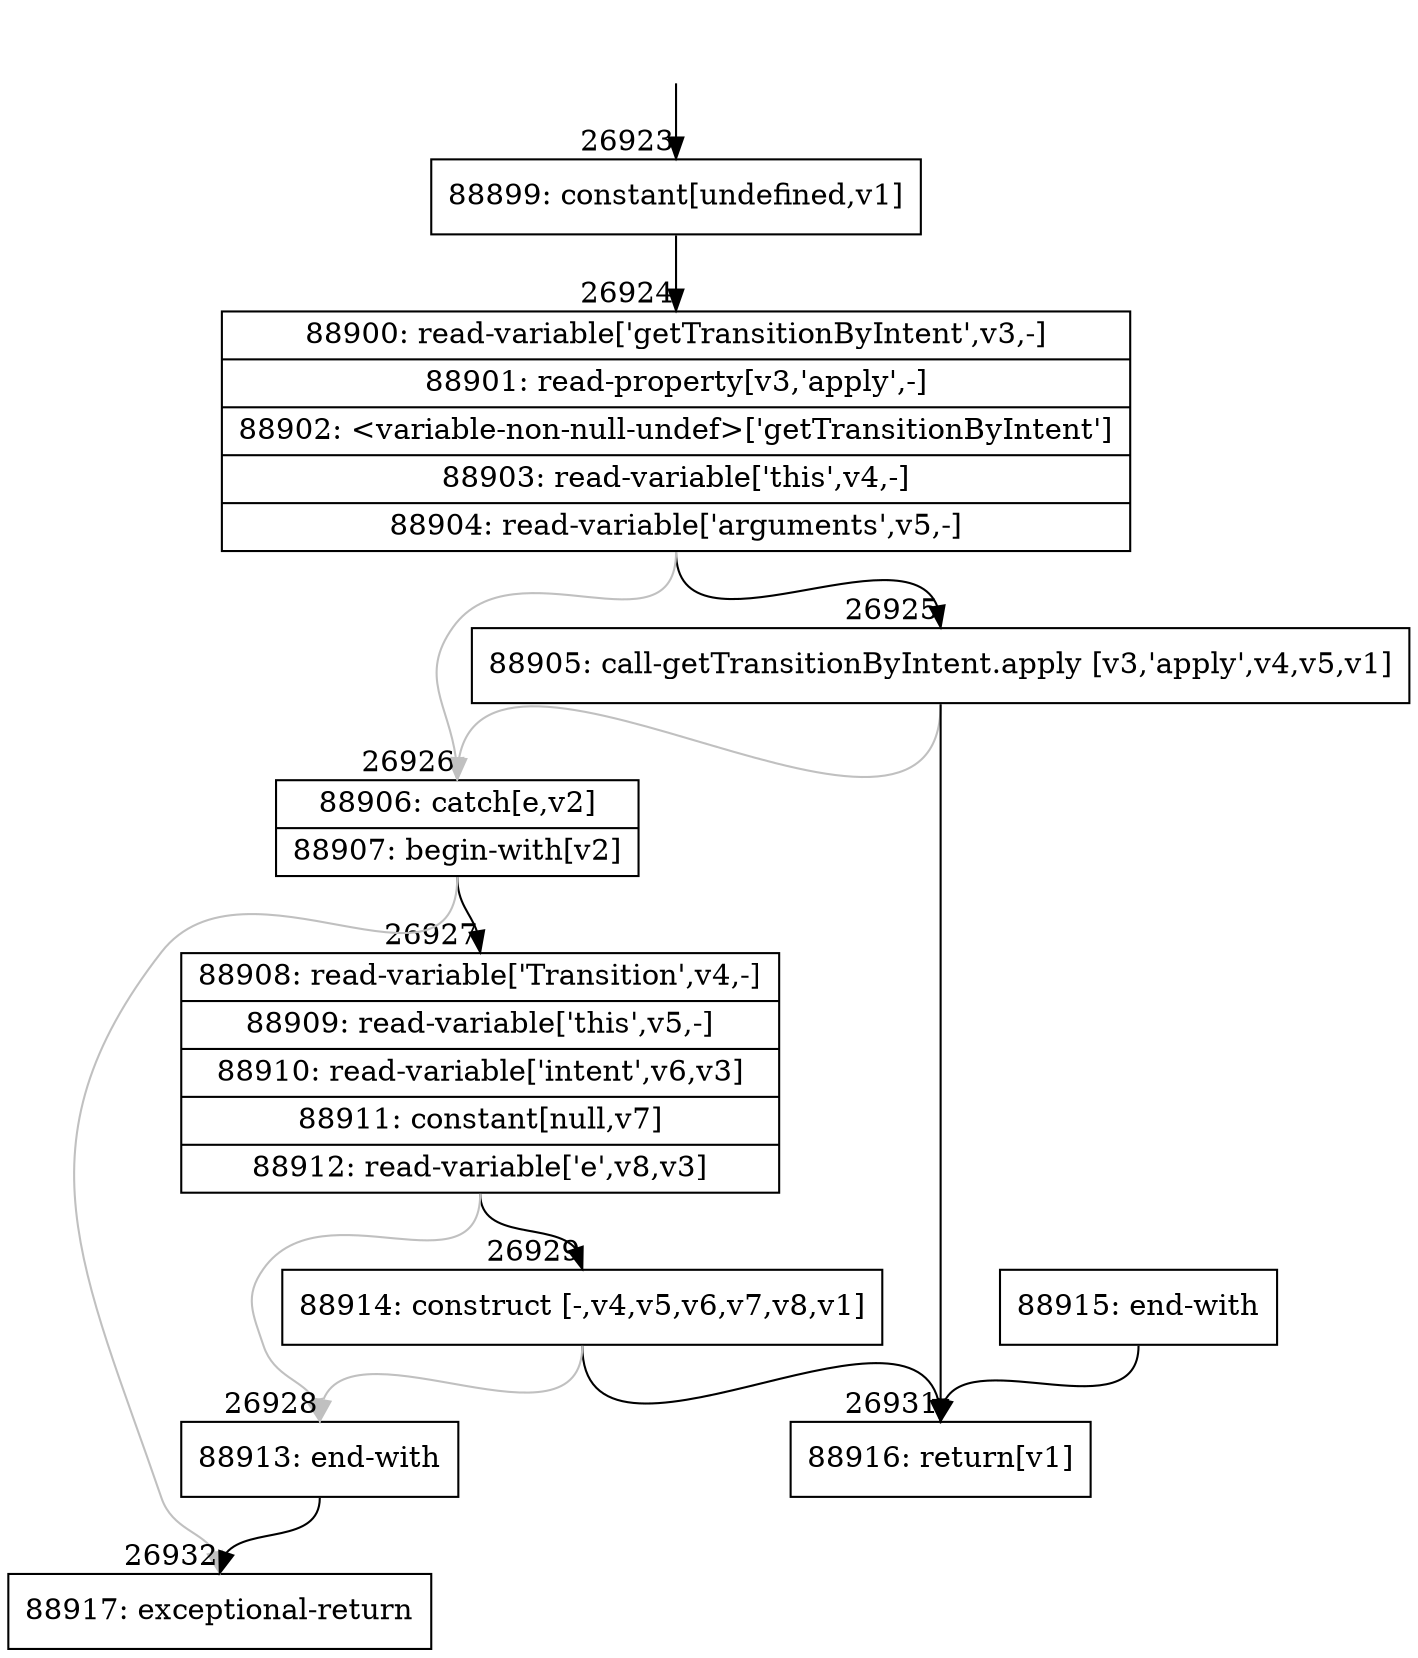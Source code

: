 digraph {
rankdir="TD"
BB_entry2360[shape=none,label=""];
BB_entry2360 -> BB26923 [tailport=s, headport=n, headlabel="    26923"]
BB26923 [shape=record label="{88899: constant[undefined,v1]}" ] 
BB26923 -> BB26924 [tailport=s, headport=n, headlabel="      26924"]
BB26924 [shape=record label="{88900: read-variable['getTransitionByIntent',v3,-]|88901: read-property[v3,'apply',-]|88902: \<variable-non-null-undef\>['getTransitionByIntent']|88903: read-variable['this',v4,-]|88904: read-variable['arguments',v5,-]}" ] 
BB26924 -> BB26925 [tailport=s, headport=n, headlabel="      26925"]
BB26924 -> BB26926 [tailport=s, headport=n, color=gray, headlabel="      26926"]
BB26925 [shape=record label="{88905: call-getTransitionByIntent.apply [v3,'apply',v4,v5,v1]}" ] 
BB26925 -> BB26931 [tailport=s, headport=n, headlabel="      26931"]
BB26925 -> BB26926 [tailport=s, headport=n, color=gray]
BB26926 [shape=record label="{88906: catch[e,v2]|88907: begin-with[v2]}" ] 
BB26926 -> BB26927 [tailport=s, headport=n, headlabel="      26927"]
BB26926 -> BB26932 [tailport=s, headport=n, color=gray, headlabel="      26932"]
BB26927 [shape=record label="{88908: read-variable['Transition',v4,-]|88909: read-variable['this',v5,-]|88910: read-variable['intent',v6,v3]|88911: constant[null,v7]|88912: read-variable['e',v8,v3]}" ] 
BB26927 -> BB26929 [tailport=s, headport=n, headlabel="      26929"]
BB26927 -> BB26928 [tailport=s, headport=n, color=gray, headlabel="      26928"]
BB26928 [shape=record label="{88913: end-with}" ] 
BB26928 -> BB26932 [tailport=s, headport=n]
BB26929 [shape=record label="{88914: construct [-,v4,v5,v6,v7,v8,v1]}" ] 
BB26929 -> BB26931 [tailport=s, headport=n]
BB26929 -> BB26928 [tailport=s, headport=n, color=gray]
BB26930 [shape=record label="{88915: end-with}" ] 
BB26930 -> BB26931 [tailport=s, headport=n]
BB26931 [shape=record label="{88916: return[v1]}" ] 
BB26932 [shape=record label="{88917: exceptional-return}" ] 
//#$~ 48620
}
